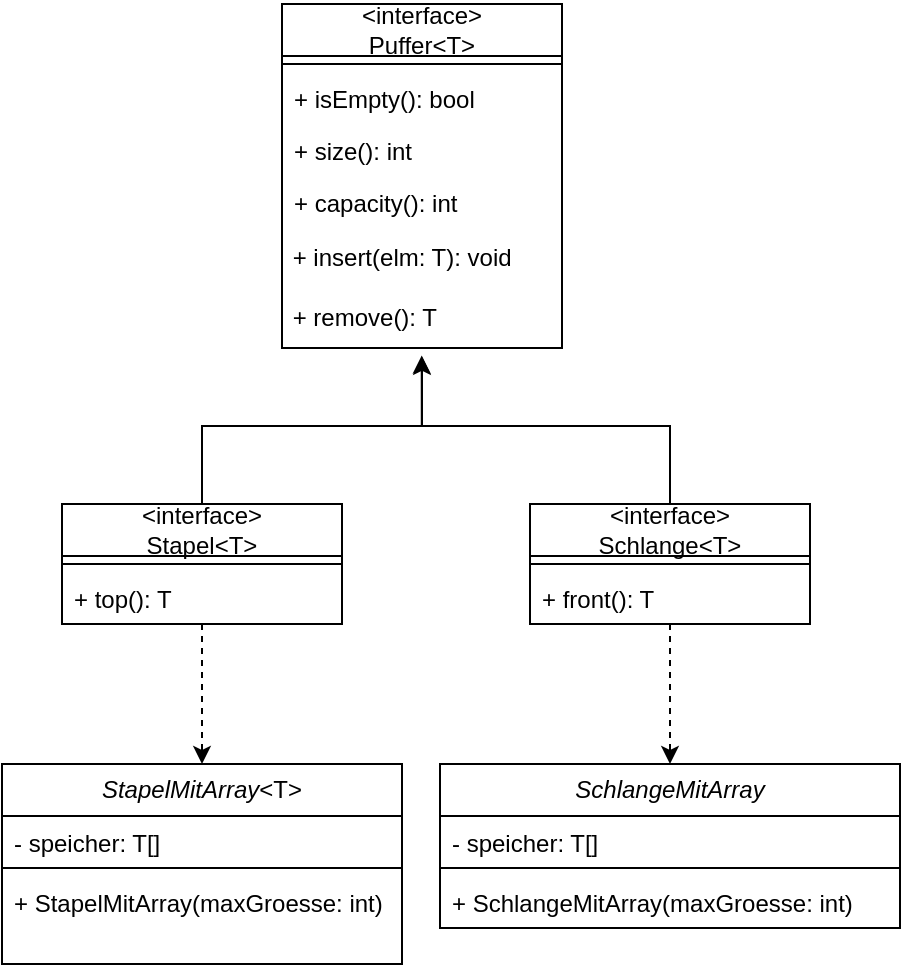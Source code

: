 <mxfile version="20.5.3" type="embed"><diagram id="C5RBs43oDa-KdzZeNtuy" name="Page-1"><mxGraphModel dx="917" dy="415" grid="1" gridSize="10" guides="1" tooltips="1" connect="1" arrows="1" fold="1" page="1" pageScale="1" pageWidth="827" pageHeight="1169" math="0" shadow="0"><root><mxCell id="WIyWlLk6GJQsqaUBKTNV-0"/><mxCell id="WIyWlLk6GJQsqaUBKTNV-1" parent="WIyWlLk6GJQsqaUBKTNV-0"/><mxCell id="X5jkI3r3FwCdlGRwAqA--0" value="&lt;span style=&quot;font-style: italic;&quot;&gt;SchlangeMitArray&lt;/span&gt;" style="swimlane;fontStyle=0;childLayout=stackLayout;horizontal=1;startSize=26;fillColor=none;horizontalStack=0;resizeParent=1;resizeParentMax=0;resizeLast=0;collapsible=1;marginBottom=0;whiteSpace=wrap;html=1;" parent="WIyWlLk6GJQsqaUBKTNV-1" vertex="1"><mxGeometry x="229" y="390" width="230" height="82" as="geometry"/></mxCell><mxCell id="X5jkI3r3FwCdlGRwAqA--1" value="- speicher: T[]" style="text;strokeColor=none;fillColor=none;align=left;verticalAlign=top;spacingLeft=4;spacingRight=4;overflow=hidden;rotatable=0;points=[[0,0.5],[1,0.5]];portConstraint=eastwest;whiteSpace=wrap;html=1;" parent="X5jkI3r3FwCdlGRwAqA--0" vertex="1"><mxGeometry y="26" width="230" height="22" as="geometry"/></mxCell><mxCell id="X5jkI3r3FwCdlGRwAqA--30" value="" style="line;strokeWidth=1;fillColor=none;align=left;verticalAlign=middle;spacingTop=-1;spacingLeft=3;spacingRight=3;rotatable=0;labelPosition=right;points=[];portConstraint=eastwest;strokeColor=inherit;" parent="X5jkI3r3FwCdlGRwAqA--0" vertex="1"><mxGeometry y="48" width="230" height="8" as="geometry"/></mxCell><mxCell id="X5jkI3r3FwCdlGRwAqA--31" value="+&amp;nbsp;SchlangeMitArray(maxGroesse: int)" style="text;strokeColor=none;fillColor=none;align=left;verticalAlign=top;spacingLeft=4;spacingRight=4;overflow=hidden;rotatable=0;points=[[0,0.5],[1,0.5]];portConstraint=eastwest;whiteSpace=wrap;html=1;" parent="X5jkI3r3FwCdlGRwAqA--0" vertex="1"><mxGeometry y="56" width="230" height="26" as="geometry"/></mxCell><mxCell id="X5jkI3r3FwCdlGRwAqA--4" value="&lt;span style=&quot;font-style: italic;&quot;&gt;StapelMitArray&lt;/span&gt;&amp;lt;T&amp;gt;" style="swimlane;fontStyle=0;childLayout=stackLayout;horizontal=1;startSize=26;fillColor=none;horizontalStack=0;resizeParent=1;resizeParentMax=0;resizeLast=0;collapsible=1;marginBottom=0;whiteSpace=wrap;html=1;" parent="WIyWlLk6GJQsqaUBKTNV-1" vertex="1"><mxGeometry x="10" y="390" width="200" height="100" as="geometry"/></mxCell><mxCell id="X5jkI3r3FwCdlGRwAqA--5" value="- speicher: T[]" style="text;strokeColor=none;fillColor=none;align=left;verticalAlign=top;spacingLeft=4;spacingRight=4;overflow=hidden;rotatable=0;points=[[0,0.5],[1,0.5]];portConstraint=eastwest;whiteSpace=wrap;html=1;" parent="X5jkI3r3FwCdlGRwAqA--4" vertex="1"><mxGeometry y="26" width="200" height="22" as="geometry"/></mxCell><mxCell id="X5jkI3r3FwCdlGRwAqA--25" value="" style="line;strokeWidth=1;fillColor=none;align=left;verticalAlign=middle;spacingTop=-1;spacingLeft=3;spacingRight=3;rotatable=0;labelPosition=right;points=[];portConstraint=eastwest;strokeColor=inherit;" parent="X5jkI3r3FwCdlGRwAqA--4" vertex="1"><mxGeometry y="48" width="200" height="8" as="geometry"/></mxCell><mxCell id="X5jkI3r3FwCdlGRwAqA--6" value="+ StapelMitArray(maxGroesse: int)" style="text;strokeColor=none;fillColor=none;align=left;verticalAlign=top;spacingLeft=4;spacingRight=4;overflow=hidden;rotatable=0;points=[[0,0.5],[1,0.5]];portConstraint=eastwest;whiteSpace=wrap;html=1;" parent="X5jkI3r3FwCdlGRwAqA--4" vertex="1"><mxGeometry y="56" width="200" height="44" as="geometry"/></mxCell><mxCell id="X5jkI3r3FwCdlGRwAqA--8" value="&amp;lt;interface&amp;gt;&lt;br&gt;Puffer&amp;lt;T&amp;gt;" style="swimlane;fontStyle=0;childLayout=stackLayout;horizontal=1;startSize=26;fillColor=none;horizontalStack=0;resizeParent=1;resizeParentMax=0;resizeLast=0;collapsible=1;marginBottom=0;whiteSpace=wrap;html=1;" parent="WIyWlLk6GJQsqaUBKTNV-1" vertex="1"><mxGeometry x="150" y="10" width="140" height="172" as="geometry"/></mxCell><mxCell id="X5jkI3r3FwCdlGRwAqA--26" value="" style="line;strokeWidth=1;fillColor=none;align=left;verticalAlign=middle;spacingTop=-1;spacingLeft=3;spacingRight=3;rotatable=0;labelPosition=right;points=[];portConstraint=eastwest;strokeColor=inherit;" parent="X5jkI3r3FwCdlGRwAqA--8" vertex="1"><mxGeometry y="26" width="140" height="8" as="geometry"/></mxCell><mxCell id="X5jkI3r3FwCdlGRwAqA--9" value="+ isEmpty(): bool" style="text;strokeColor=none;fillColor=none;align=left;verticalAlign=top;spacingLeft=4;spacingRight=4;overflow=hidden;rotatable=0;points=[[0,0.5],[1,0.5]];portConstraint=eastwest;whiteSpace=wrap;html=1;" parent="X5jkI3r3FwCdlGRwAqA--8" vertex="1"><mxGeometry y="34" width="140" height="26" as="geometry"/></mxCell><mxCell id="X5jkI3r3FwCdlGRwAqA--10" value="+ size(): int" style="text;strokeColor=none;fillColor=none;align=left;verticalAlign=top;spacingLeft=4;spacingRight=4;overflow=hidden;rotatable=0;points=[[0,0.5],[1,0.5]];portConstraint=eastwest;whiteSpace=wrap;html=1;" parent="X5jkI3r3FwCdlGRwAqA--8" vertex="1"><mxGeometry y="60" width="140" height="26" as="geometry"/></mxCell><mxCell id="X5jkI3r3FwCdlGRwAqA--11" value="+ capacity(): int" style="text;strokeColor=none;fillColor=none;align=left;verticalAlign=top;spacingLeft=4;spacingRight=4;overflow=hidden;rotatable=0;points=[[0,0.5],[1,0.5]];portConstraint=eastwest;whiteSpace=wrap;html=1;" parent="X5jkI3r3FwCdlGRwAqA--8" vertex="1"><mxGeometry y="86" width="140" height="26" as="geometry"/></mxCell><mxCell id="X5jkI3r3FwCdlGRwAqA--12" value="&amp;nbsp;+ insert(elm: T): void" style="text;html=1;align=left;verticalAlign=middle;resizable=0;points=[];autosize=1;strokeColor=none;fillColor=none;" parent="X5jkI3r3FwCdlGRwAqA--8" vertex="1"><mxGeometry y="112" width="140" height="30" as="geometry"/></mxCell><mxCell id="X5jkI3r3FwCdlGRwAqA--13" value="&amp;nbsp;+ remove(): T" style="text;html=1;align=left;verticalAlign=middle;resizable=0;points=[];autosize=1;strokeColor=none;fillColor=none;" parent="X5jkI3r3FwCdlGRwAqA--8" vertex="1"><mxGeometry y="142" width="140" height="30" as="geometry"/></mxCell><mxCell id="X5jkI3r3FwCdlGRwAqA--19" style="edgeStyle=orthogonalEdgeStyle;rounded=0;orthogonalLoop=1;jettySize=auto;html=1;entryX=0.499;entryY=1.124;entryDx=0;entryDy=0;entryPerimeter=0;" parent="WIyWlLk6GJQsqaUBKTNV-1" source="X5jkI3r3FwCdlGRwAqA--14" target="X5jkI3r3FwCdlGRwAqA--13" edge="1"><mxGeometry relative="1" as="geometry"/></mxCell><mxCell id="X5jkI3r3FwCdlGRwAqA--23" style="edgeStyle=orthogonalEdgeStyle;rounded=0;orthogonalLoop=1;jettySize=auto;html=1;entryX=0.5;entryY=0;entryDx=0;entryDy=0;dashed=1;" parent="WIyWlLk6GJQsqaUBKTNV-1" source="X5jkI3r3FwCdlGRwAqA--14" target="X5jkI3r3FwCdlGRwAqA--4" edge="1"><mxGeometry relative="1" as="geometry"/></mxCell><mxCell id="X5jkI3r3FwCdlGRwAqA--14" value="&amp;lt;interface&amp;gt;&lt;br&gt;Stapel&amp;lt;T&amp;gt;" style="swimlane;fontStyle=0;childLayout=stackLayout;horizontal=1;startSize=26;fillColor=none;horizontalStack=0;resizeParent=1;resizeParentMax=0;resizeLast=0;collapsible=1;marginBottom=0;whiteSpace=wrap;html=1;" parent="WIyWlLk6GJQsqaUBKTNV-1" vertex="1"><mxGeometry x="40" y="260" width="140" height="60" as="geometry"/></mxCell><mxCell id="X5jkI3r3FwCdlGRwAqA--27" value="" style="line;strokeWidth=1;fillColor=none;align=left;verticalAlign=middle;spacingTop=-1;spacingLeft=3;spacingRight=3;rotatable=0;labelPosition=right;points=[];portConstraint=eastwest;strokeColor=inherit;" parent="X5jkI3r3FwCdlGRwAqA--14" vertex="1"><mxGeometry y="26" width="140" height="8" as="geometry"/></mxCell><mxCell id="X5jkI3r3FwCdlGRwAqA--15" value="+ top(): T" style="text;strokeColor=none;fillColor=none;align=left;verticalAlign=top;spacingLeft=4;spacingRight=4;overflow=hidden;rotatable=0;points=[[0,0.5],[1,0.5]];portConstraint=eastwest;whiteSpace=wrap;html=1;" parent="X5jkI3r3FwCdlGRwAqA--14" vertex="1"><mxGeometry y="34" width="140" height="26" as="geometry"/></mxCell><mxCell id="X5jkI3r3FwCdlGRwAqA--22" style="edgeStyle=orthogonalEdgeStyle;rounded=0;orthogonalLoop=1;jettySize=auto;html=1;entryX=0.5;entryY=1.147;entryDx=0;entryDy=0;entryPerimeter=0;" parent="WIyWlLk6GJQsqaUBKTNV-1" source="X5jkI3r3FwCdlGRwAqA--20" target="X5jkI3r3FwCdlGRwAqA--13" edge="1"><mxGeometry relative="1" as="geometry"/></mxCell><mxCell id="X5jkI3r3FwCdlGRwAqA--24" style="edgeStyle=orthogonalEdgeStyle;rounded=0;orthogonalLoop=1;jettySize=auto;html=1;entryX=0.5;entryY=0;entryDx=0;entryDy=0;dashed=1;" parent="WIyWlLk6GJQsqaUBKTNV-1" source="X5jkI3r3FwCdlGRwAqA--20" target="X5jkI3r3FwCdlGRwAqA--0" edge="1"><mxGeometry relative="1" as="geometry"/></mxCell><mxCell id="X5jkI3r3FwCdlGRwAqA--20" value="&amp;lt;interface&amp;gt;&lt;br&gt;Schlange&amp;lt;T&amp;gt;" style="swimlane;fontStyle=0;childLayout=stackLayout;horizontal=1;startSize=26;fillColor=none;horizontalStack=0;resizeParent=1;resizeParentMax=0;resizeLast=0;collapsible=1;marginBottom=0;whiteSpace=wrap;html=1;" parent="WIyWlLk6GJQsqaUBKTNV-1" vertex="1"><mxGeometry x="274" y="260" width="140" height="60" as="geometry"/></mxCell><mxCell id="X5jkI3r3FwCdlGRwAqA--28" value="" style="line;strokeWidth=1;fillColor=none;align=left;verticalAlign=middle;spacingTop=-1;spacingLeft=3;spacingRight=3;rotatable=0;labelPosition=right;points=[];portConstraint=eastwest;strokeColor=inherit;" parent="X5jkI3r3FwCdlGRwAqA--20" vertex="1"><mxGeometry y="26" width="140" height="8" as="geometry"/></mxCell><mxCell id="X5jkI3r3FwCdlGRwAqA--21" value="+ front(): T" style="text;strokeColor=none;fillColor=none;align=left;verticalAlign=top;spacingLeft=4;spacingRight=4;overflow=hidden;rotatable=0;points=[[0,0.5],[1,0.5]];portConstraint=eastwest;whiteSpace=wrap;html=1;" parent="X5jkI3r3FwCdlGRwAqA--20" vertex="1"><mxGeometry y="34" width="140" height="26" as="geometry"/></mxCell></root></mxGraphModel></diagram></mxfile>